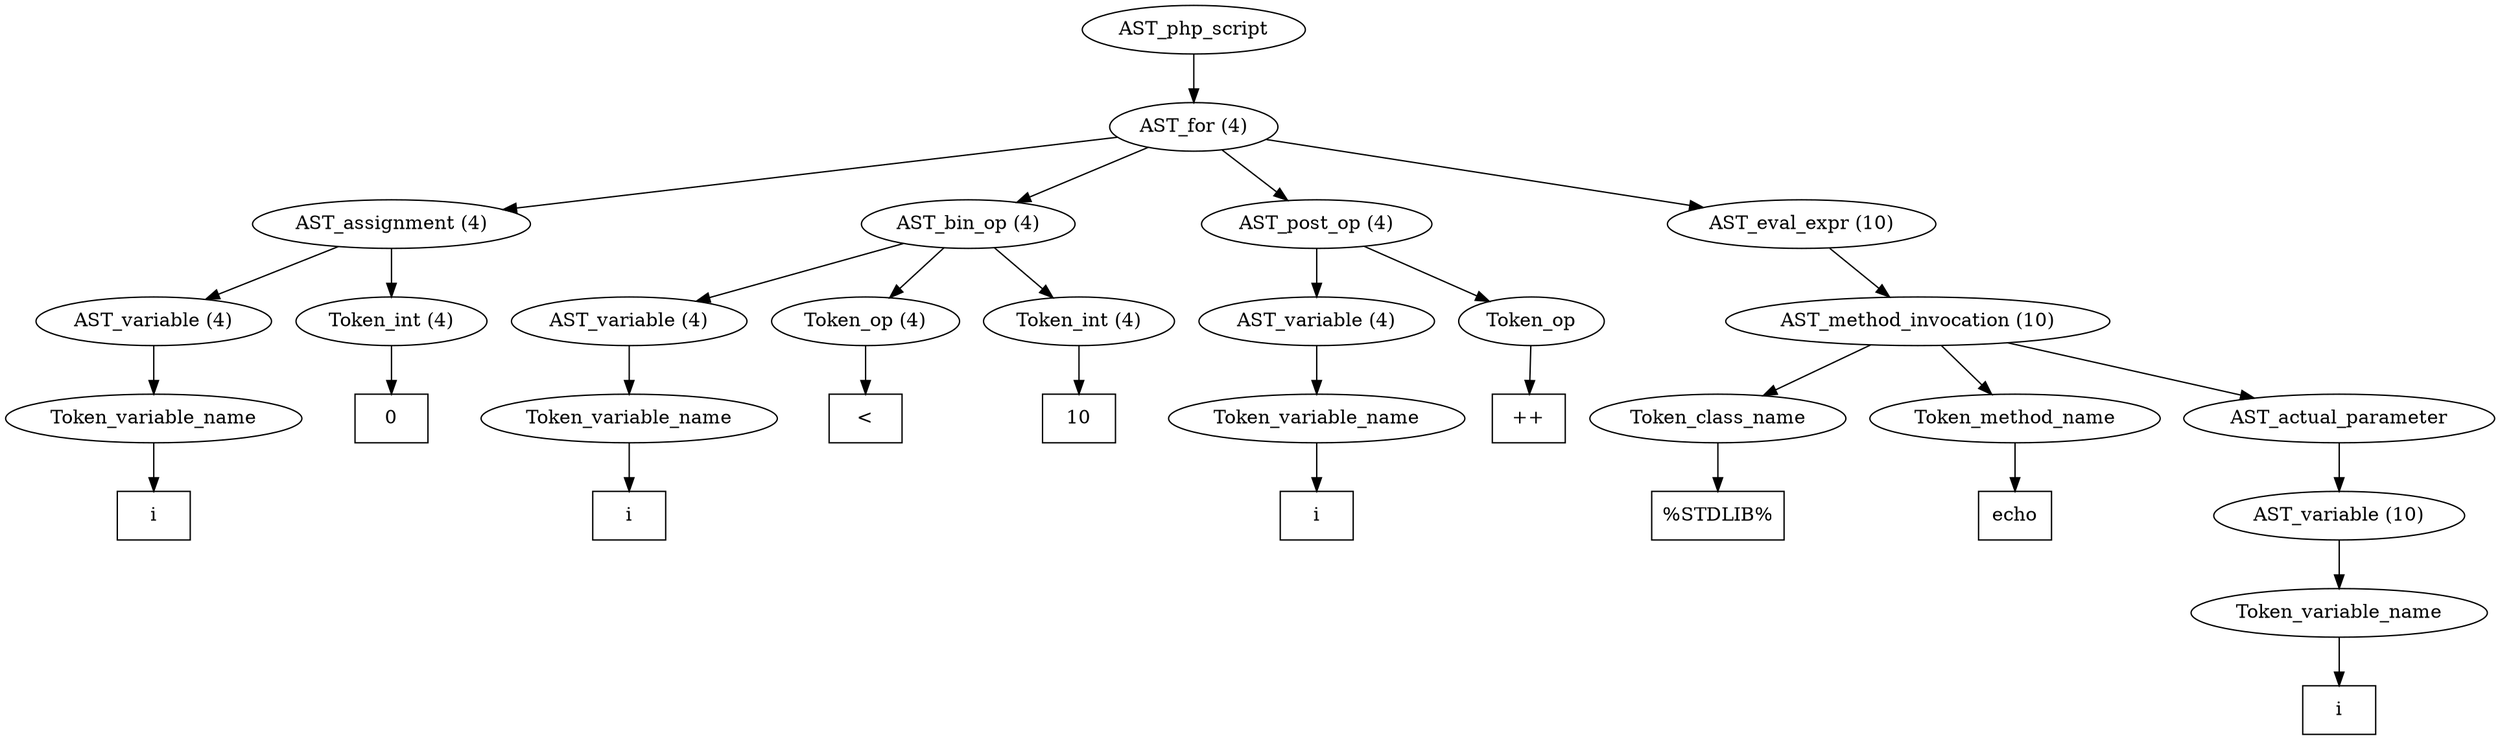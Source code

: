 /*
 * AST in dot format generated by phc -- the PHP compiler
 */

digraph AST {
node_0 [label="AST_php_script"];
node_1 [label="AST_for (4)"];
node_2 [label="AST_assignment (4)"];
node_3 [label="AST_variable (4)"];
node_4 [label="Token_variable_name"];
node_5 [label="i", shape=box]
node_4 -> node_5;
node_3 -> node_4;
node_6 [label="Token_int (4)"];
node_7 [label="0", shape=box]
node_6 -> node_7;
node_2 -> node_6;
node_2 -> node_3;
node_8 [label="AST_bin_op (4)"];
node_9 [label="AST_variable (4)"];
node_10 [label="Token_variable_name"];
node_11 [label="i", shape=box]
node_10 -> node_11;
node_9 -> node_10;
node_12 [label="Token_op (4)"];
node_13 [label="<", shape=box]
node_12 -> node_13;
node_14 [label="Token_int (4)"];
node_15 [label="10", shape=box]
node_14 -> node_15;
node_8 -> node_14;
node_8 -> node_12;
node_8 -> node_9;
node_16 [label="AST_post_op (4)"];
node_17 [label="AST_variable (4)"];
node_18 [label="Token_variable_name"];
node_19 [label="i", shape=box]
node_18 -> node_19;
node_17 -> node_18;
node_20 [label="Token_op"];
node_21 [label="++", shape=box]
node_20 -> node_21;
node_16 -> node_20;
node_16 -> node_17;
node_22 [label="AST_eval_expr (10)"];
node_23 [label="AST_method_invocation (10)"];
node_24 [label="Token_class_name"];
node_25 [label="%STDLIB%", shape=box]
node_24 -> node_25;
node_26 [label="Token_method_name"];
node_27 [label="echo", shape=box]
node_26 -> node_27;
node_28 [label="AST_actual_parameter"];
node_29 [label="AST_variable (10)"];
node_30 [label="Token_variable_name"];
node_31 [label="i", shape=box]
node_30 -> node_31;
node_29 -> node_30;
node_28 -> node_29;
node_23 -> node_28;
node_23 -> node_26;
node_23 -> node_24;
node_22 -> node_23;
node_1 -> node_22;
node_1 -> node_16;
node_1 -> node_8;
node_1 -> node_2;
node_0 -> node_1;
}
